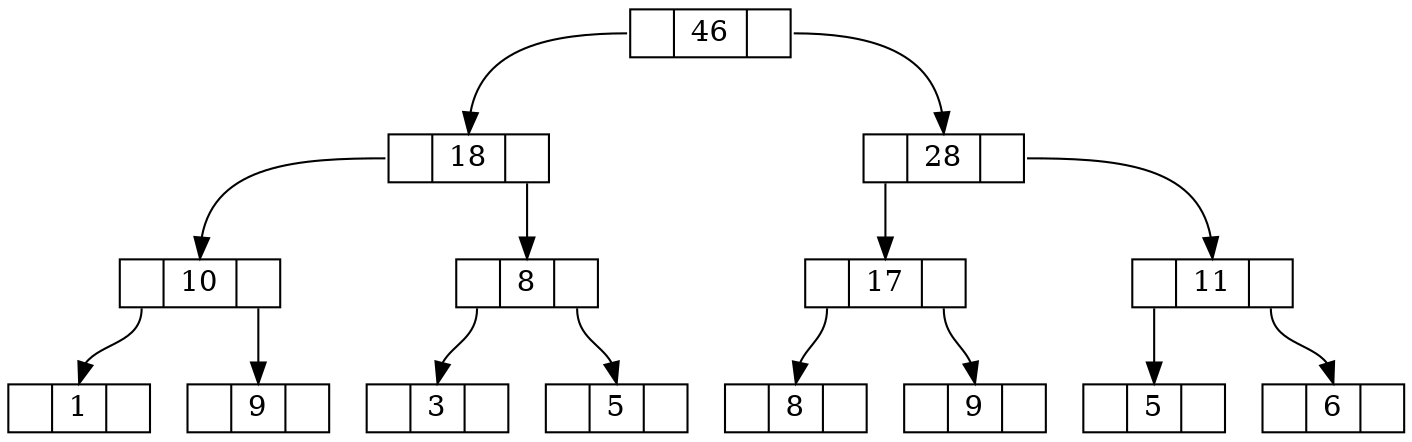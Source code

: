 digraph g {
node [shape=record, height=0.1];
node_46_0_ [label = "<l> | <m> 46 | <r>"];
node_46_0_:l -> node_18_1_:m;
node_46_0_:r -> node_28_2_:m;
node_18_1_ [label = "<l> | <m> 18 | <r>"];
node_18_1_:l -> node_10_3_:m;
node_18_1_:r -> node_8_4_:m;
node_28_2_ [label = "<l> | <m> 28 | <r>"];
node_28_2_:l -> node_17_5_:m;
node_28_2_:r -> node_11_6_:m;
node_10_3_ [label = "<l> | <m> 10 | <r>"];
node_10_3_:l -> node_1_7_:m;
node_10_3_:r -> node_9_8_:m;
node_8_4_ [label = "<l> | <m> 8 | <r>"];
node_8_4_:l -> node_3_9_:m;
node_8_4_:r -> node_5_10_:m;
node_17_5_ [label = "<l> | <m> 17 | <r>"];
node_17_5_:l -> node_8_11_:m;
node_17_5_:r -> node_9_12_:m;
node_11_6_ [label = "<l> | <m> 11 | <r>"];
node_11_6_:l -> node_5_13_:m;
node_11_6_:r -> node_6_14_:m;
node_1_7_ [label = "<l> | <m> 1 | <r>"];
node_9_8_ [label = "<l> | <m> 9 | <r>"];
node_3_9_ [label = "<l> | <m> 3 | <r>"];
node_5_10_ [label = "<l> | <m> 5 | <r>"];
node_8_11_ [label = "<l> | <m> 8 | <r>"];
node_9_12_ [label = "<l> | <m> 9 | <r>"];
node_5_13_ [label = "<l> | <m> 5 | <r>"];
node_6_14_ [label = "<l> | <m> 6 | <r>"];
}